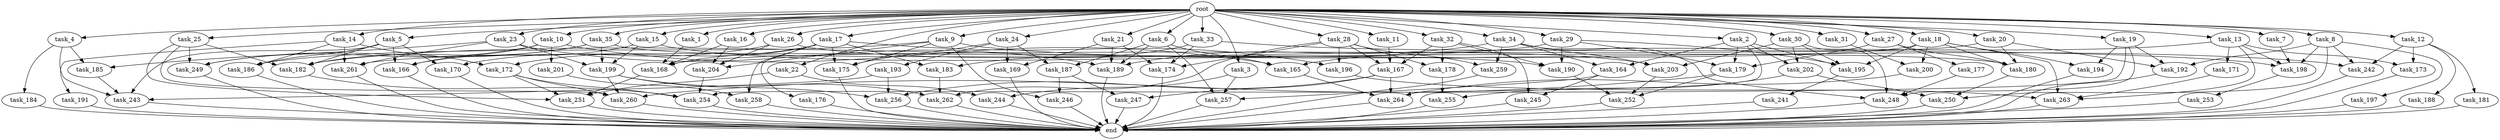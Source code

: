 digraph G {
  task_189 [size="11081015623.680000"];
  task_260 [size="11424613007.360001"];
  task_15 [size="10.240000"];
  task_7 [size="10.240000"];
  task_175 [size="18296560680.959999"];
  task_9 [size="10.240000"];
  task_183 [size="14087492730.880001"];
  task_4 [size="10.240000"];
  task_179 [size="7645041786.880000"];
  task_10 [size="10.240000"];
  task_245 [size="6270652252.160000"];
  task_13 [size="10.240000"];
  task_14 [size="10.240000"];
  task_174 [size="11338713661.440001"];
  task_253 [size="8589934592.000000"];
  task_3 [size="10.240000"];
  task_200 [size="1546188226.560000"];
  task_204 [size="9792525434.880001"];
  task_192 [size="6184752906.240000"];
  task_5 [size="10.240000"];
  task_169 [size="10995116277.760000"];
  task_199 [size="4209067950.080000"];
  task_20 [size="10.240000"];
  task_264 [size="16234976378.880001"];
  task_28 [size="10.240000"];
  task_248 [size="3178275799.040000"];
  task_203 [size="3865470566.400000"];
  task_2 [size="10.240000"];
  task_193 [size="5497558138.880000"];
  task_172 [size="8933531975.680000"];
  task_251 [size="10393820856.320000"];
  task_185 [size="3435973836.800000"];
  task_176 [size="8589934592.000000"];
  task_25 [size="10.240000"];
  task_190 [size="12799002542.080000"];
  task_201 [size="5497558138.880000"];
  task_31 [size="10.240000"];
  task_188 [size="343597383.680000"];
  task_177 [size="343597383.680000"];
  task_191 [size="343597383.680000"];
  task_23 [size="10.240000"];
  task_261 [size="4209067950.080000"];
  task_164 [size="687194767.360000"];
  task_165 [size="13142599925.760000"];
  task_194 [size="1116691496.960000"];
  task_257 [size="7129645711.360001"];
  task_29 [size="10.240000"];
  task_1 [size="10.240000"];
  task_30 [size="10.240000"];
  task_197 [size="343597383.680000"];
  task_195 [size="10222022164.480000"];
  task_173 [size="5841155522.560000"];
  task_180 [size="7387343749.120000"];
  task_26 [size="10.240000"];
  task_247 [size="10050223472.639999"];
  task_198 [size="12713103196.160000"];
  task_184 [size="343597383.680000"];
  task_244 [size="8418135900.160000"];
  task_24 [size="10.240000"];
  task_18 [size="10.240000"];
  task_167 [size="8933531975.680000"];
  task_243 [size="8418135900.160000"];
  task_249 [size="6614249635.840000"];
  task_254 [size="5153960755.200000"];
  task_242 [size="4896262717.440001"];
  task_170 [size="4466765987.840000"];
  task_166 [size="8933531975.680000"];
  task_32 [size="10.240000"];
  task_12 [size="10.240000"];
  task_22 [size="10.240000"];
  task_19 [size="10.240000"];
  task_168 [size="20444044328.959999"];
  task_21 [size="10.240000"];
  task_262 [size="9277129359.360001"];
  task_256 [size="19756849561.600002"];
  task_16 [size="10.240000"];
  task_259 [size="687194767.360000"];
  task_246 [size="7301444403.200000"];
  task_8 [size="10.240000"];
  task_34 [size="10.240000"];
  root [size="0.000000"];
  task_17 [size="10.240000"];
  end [size="0.000000"];
  task_202 [size="2491081031.680000"];
  task_196 [size="8933531975.680000"];
  task_27 [size="10.240000"];
  task_182 [size="11166914969.600000"];
  task_6 [size="10.240000"];
  task_35 [size="10.240000"];
  task_33 [size="10.240000"];
  task_241 [size="6957847019.520000"];
  task_178 [size="5841155522.560000"];
  task_181 [size="343597383.680000"];
  task_186 [size="7645041786.880000"];
  task_255 [size="11682311045.120001"];
  task_171 [size="5497558138.880000"];
  task_187 [size="7645041786.880000"];
  task_11 [size="10.240000"];
  task_258 [size="12799002542.080000"];
  task_250 [size="10393820856.320000"];
  task_252 [size="19327352832.000000"];
  task_263 [size="15375982919.680000"];

  task_189 -> end [size="1.000000"];
  task_260 -> end [size="1.000000"];
  task_15 -> task_199 [size="33554432.000000"];
  task_15 -> task_190 [size="33554432.000000"];
  task_15 -> task_166 [size="33554432.000000"];
  task_7 -> task_198 [size="134217728.000000"];
  task_175 -> end [size="1.000000"];
  task_9 -> task_186 [size="411041792.000000"];
  task_9 -> task_204 [size="411041792.000000"];
  task_9 -> task_242 [size="411041792.000000"];
  task_9 -> task_175 [size="411041792.000000"];
  task_9 -> task_246 [size="411041792.000000"];
  task_183 -> task_262 [size="33554432.000000"];
  task_4 -> task_243 [size="33554432.000000"];
  task_4 -> task_184 [size="33554432.000000"];
  task_4 -> task_185 [size="33554432.000000"];
  task_179 -> task_252 [size="209715200.000000"];
  task_179 -> task_260 [size="209715200.000000"];
  task_10 -> task_201 [size="536870912.000000"];
  task_10 -> task_249 [size="536870912.000000"];
  task_10 -> task_165 [size="536870912.000000"];
  task_10 -> task_166 [size="536870912.000000"];
  task_245 -> end [size="1.000000"];
  task_13 -> task_198 [size="536870912.000000"];
  task_13 -> task_263 [size="536870912.000000"];
  task_13 -> task_165 [size="536870912.000000"];
  task_13 -> task_171 [size="536870912.000000"];
  task_13 -> task_173 [size="536870912.000000"];
  task_14 -> task_186 [size="33554432.000000"];
  task_14 -> task_191 [size="33554432.000000"];
  task_14 -> task_172 [size="33554432.000000"];
  task_14 -> task_261 [size="33554432.000000"];
  task_174 -> end [size="1.000000"];
  task_253 -> end [size="1.000000"];
  task_3 -> task_244 [size="411041792.000000"];
  task_3 -> task_257 [size="411041792.000000"];
  task_200 -> task_264 [size="838860800.000000"];
  task_204 -> task_254 [size="301989888.000000"];
  task_192 -> end [size="1.000000"];
  task_5 -> task_186 [size="301989888.000000"];
  task_5 -> task_182 [size="301989888.000000"];
  task_5 -> task_166 [size="301989888.000000"];
  task_5 -> task_170 [size="301989888.000000"];
  task_5 -> task_243 [size="301989888.000000"];
  task_169 -> end [size="1.000000"];
  task_199 -> task_260 [size="838860800.000000"];
  task_199 -> task_256 [size="838860800.000000"];
  task_199 -> task_262 [size="838860800.000000"];
  task_20 -> task_168 [size="536870912.000000"];
  task_20 -> task_180 [size="536870912.000000"];
  task_20 -> task_192 [size="536870912.000000"];
  task_264 -> end [size="1.000000"];
  task_28 -> task_167 [size="33554432.000000"];
  task_28 -> task_178 [size="33554432.000000"];
  task_28 -> task_174 [size="33554432.000000"];
  task_28 -> task_196 [size="33554432.000000"];
  task_28 -> task_262 [size="33554432.000000"];
  task_28 -> task_259 [size="33554432.000000"];
  task_248 -> end [size="1.000000"];
  task_203 -> task_252 [size="838860800.000000"];
  task_2 -> task_202 [size="33554432.000000"];
  task_2 -> task_179 [size="33554432.000000"];
  task_2 -> task_264 [size="33554432.000000"];
  task_2 -> task_164 [size="33554432.000000"];
  task_2 -> task_195 [size="33554432.000000"];
  task_193 -> task_243 [size="411041792.000000"];
  task_193 -> task_256 [size="411041792.000000"];
  task_172 -> task_260 [size="33554432.000000"];
  task_172 -> task_251 [size="33554432.000000"];
  task_172 -> task_254 [size="33554432.000000"];
  task_251 -> end [size="1.000000"];
  task_185 -> task_243 [size="75497472.000000"];
  task_176 -> end [size="1.000000"];
  task_25 -> task_249 [size="33554432.000000"];
  task_25 -> task_182 [size="33554432.000000"];
  task_25 -> task_260 [size="33554432.000000"];
  task_25 -> task_251 [size="33554432.000000"];
  task_190 -> task_252 [size="838860800.000000"];
  task_201 -> task_258 [size="411041792.000000"];
  task_31 -> task_200 [size="75497472.000000"];
  task_188 -> end [size="1.000000"];
  task_177 -> task_248 [size="33554432.000000"];
  task_191 -> end [size="1.000000"];
  task_23 -> task_189 [size="301989888.000000"];
  task_23 -> task_199 [size="301989888.000000"];
  task_23 -> task_185 [size="301989888.000000"];
  task_23 -> task_261 [size="301989888.000000"];
  task_261 -> end [size="1.000000"];
  task_164 -> task_245 [size="75497472.000000"];
  task_164 -> task_257 [size="75497472.000000"];
  task_165 -> task_264 [size="33554432.000000"];
  task_194 -> end [size="1.000000"];
  task_257 -> end [size="1.000000"];
  task_29 -> task_179 [size="679477248.000000"];
  task_29 -> task_182 [size="679477248.000000"];
  task_29 -> task_190 [size="679477248.000000"];
  task_29 -> task_195 [size="679477248.000000"];
  task_1 -> task_168 [size="209715200.000000"];
  task_30 -> task_202 [size="209715200.000000"];
  task_30 -> task_203 [size="209715200.000000"];
  task_30 -> task_195 [size="209715200.000000"];
  task_30 -> task_248 [size="209715200.000000"];
  task_197 -> end [size="1.000000"];
  task_195 -> task_241 [size="679477248.000000"];
  task_173 -> end [size="1.000000"];
  task_180 -> task_250 [size="679477248.000000"];
  task_26 -> task_203 [size="134217728.000000"];
  task_26 -> task_204 [size="134217728.000000"];
  task_26 -> task_170 [size="134217728.000000"];
  task_247 -> end [size="1.000000"];
  task_198 -> task_253 [size="838860800.000000"];
  task_184 -> end [size="1.000000"];
  task_244 -> end [size="1.000000"];
  task_24 -> task_169 [size="536870912.000000"];
  task_24 -> task_175 [size="536870912.000000"];
  task_24 -> task_193 [size="536870912.000000"];
  task_24 -> task_187 [size="536870912.000000"];
  task_18 -> task_195 [size="75497472.000000"];
  task_18 -> task_261 [size="75497472.000000"];
  task_18 -> task_180 [size="75497472.000000"];
  task_18 -> task_263 [size="75497472.000000"];
  task_18 -> task_194 [size="75497472.000000"];
  task_18 -> task_200 [size="75497472.000000"];
  task_167 -> task_264 [size="679477248.000000"];
  task_167 -> task_256 [size="679477248.000000"];
  task_167 -> task_247 [size="679477248.000000"];
  task_243 -> end [size="1.000000"];
  task_249 -> end [size="1.000000"];
  task_254 -> end [size="1.000000"];
  task_242 -> end [size="1.000000"];
  task_170 -> end [size="1.000000"];
  task_166 -> end [size="1.000000"];
  task_32 -> task_167 [size="536870912.000000"];
  task_32 -> task_178 [size="536870912.000000"];
  task_32 -> task_190 [size="536870912.000000"];
  task_32 -> task_245 [size="536870912.000000"];
  task_12 -> task_181 [size="33554432.000000"];
  task_12 -> task_242 [size="33554432.000000"];
  task_12 -> task_173 [size="33554432.000000"];
  task_12 -> task_188 [size="33554432.000000"];
  task_22 -> task_244 [size="411041792.000000"];
  task_22 -> task_251 [size="411041792.000000"];
  task_19 -> task_192 [size="33554432.000000"];
  task_19 -> task_194 [size="33554432.000000"];
  task_19 -> task_248 [size="33554432.000000"];
  task_19 -> task_254 [size="33554432.000000"];
  task_168 -> task_251 [size="536870912.000000"];
  task_21 -> task_189 [size="536870912.000000"];
  task_21 -> task_169 [size="536870912.000000"];
  task_21 -> task_174 [size="536870912.000000"];
  task_262 -> end [size="1.000000"];
  task_256 -> end [size="1.000000"];
  task_16 -> task_168 [size="411041792.000000"];
  task_16 -> task_204 [size="411041792.000000"];
  task_259 -> end [size="1.000000"];
  task_246 -> end [size="1.000000"];
  task_8 -> task_197 [size="33554432.000000"];
  task_8 -> task_198 [size="33554432.000000"];
  task_8 -> task_192 [size="33554432.000000"];
  task_8 -> task_242 [size="33554432.000000"];
  task_8 -> task_250 [size="33554432.000000"];
  task_34 -> task_203 [size="33554432.000000"];
  task_34 -> task_189 [size="33554432.000000"];
  task_34 -> task_164 [size="33554432.000000"];
  task_34 -> task_248 [size="33554432.000000"];
  task_34 -> task_259 [size="33554432.000000"];
  root -> task_26 [size="1.000000"];
  root -> task_8 [size="1.000000"];
  root -> task_34 [size="1.000000"];
  root -> task_28 [size="1.000000"];
  root -> task_15 [size="1.000000"];
  root -> task_29 [size="1.000000"];
  root -> task_17 [size="1.000000"];
  root -> task_9 [size="1.000000"];
  root -> task_6 [size="1.000000"];
  root -> task_2 [size="1.000000"];
  root -> task_10 [size="1.000000"];
  root -> task_27 [size="1.000000"];
  root -> task_7 [size="1.000000"];
  root -> task_4 [size="1.000000"];
  root -> task_24 [size="1.000000"];
  root -> task_25 [size="1.000000"];
  root -> task_18 [size="1.000000"];
  root -> task_20 [size="1.000000"];
  root -> task_35 [size="1.000000"];
  root -> task_13 [size="1.000000"];
  root -> task_31 [size="1.000000"];
  root -> task_14 [size="1.000000"];
  root -> task_1 [size="1.000000"];
  root -> task_23 [size="1.000000"];
  root -> task_11 [size="1.000000"];
  root -> task_3 [size="1.000000"];
  root -> task_32 [size="1.000000"];
  root -> task_5 [size="1.000000"];
  root -> task_12 [size="1.000000"];
  root -> task_22 [size="1.000000"];
  root -> task_19 [size="1.000000"];
  root -> task_33 [size="1.000000"];
  root -> task_21 [size="1.000000"];
  root -> task_16 [size="1.000000"];
  root -> task_30 [size="1.000000"];
  task_17 -> task_196 [size="838860800.000000"];
  task_17 -> task_183 [size="838860800.000000"];
  task_17 -> task_172 [size="838860800.000000"];
  task_17 -> task_258 [size="838860800.000000"];
  task_17 -> task_168 [size="838860800.000000"];
  task_17 -> task_176 [size="838860800.000000"];
  task_17 -> task_175 [size="838860800.000000"];
  task_202 -> task_250 [size="301989888.000000"];
  task_202 -> task_255 [size="301989888.000000"];
  task_196 -> task_263 [size="209715200.000000"];
  task_27 -> task_179 [size="33554432.000000"];
  task_27 -> task_177 [size="33554432.000000"];
  task_27 -> task_180 [size="33554432.000000"];
  task_182 -> task_254 [size="134217728.000000"];
  task_6 -> task_189 [size="209715200.000000"];
  task_6 -> task_165 [size="209715200.000000"];
  task_6 -> task_257 [size="209715200.000000"];
  task_6 -> task_187 [size="209715200.000000"];
  task_35 -> task_180 [size="75497472.000000"];
  task_35 -> task_199 [size="75497472.000000"];
  task_35 -> task_249 [size="75497472.000000"];
  task_35 -> task_182 [size="75497472.000000"];
  task_33 -> task_198 [size="536870912.000000"];
  task_33 -> task_183 [size="536870912.000000"];
  task_33 -> task_174 [size="536870912.000000"];
  task_241 -> end [size="1.000000"];
  task_178 -> task_255 [size="838860800.000000"];
  task_181 -> end [size="1.000000"];
  task_186 -> end [size="1.000000"];
  task_255 -> end [size="1.000000"];
  task_171 -> task_263 [size="679477248.000000"];
  task_187 -> task_246 [size="301989888.000000"];
  task_187 -> task_247 [size="301989888.000000"];
  task_11 -> task_167 [size="301989888.000000"];
  task_258 -> end [size="1.000000"];
  task_250 -> end [size="1.000000"];
  task_252 -> end [size="1.000000"];
  task_263 -> end [size="1.000000"];
}
